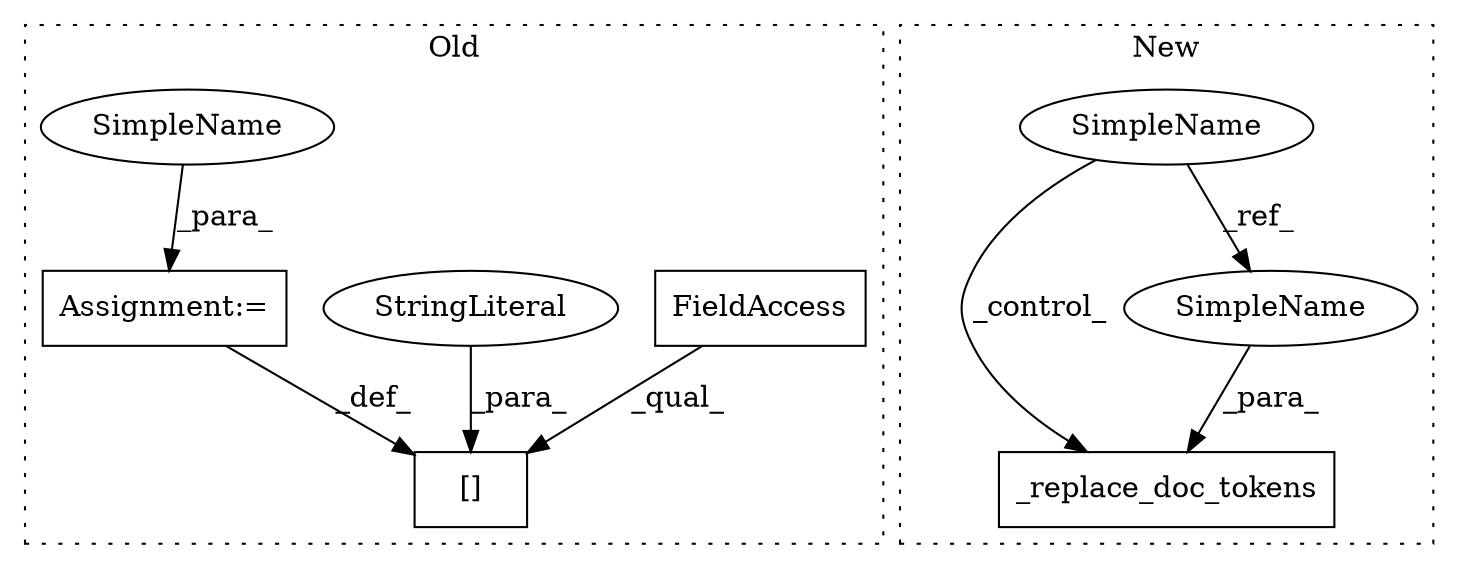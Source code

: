 digraph G {
subgraph cluster0 {
1 [label="[]" a="2" s="15753,15775" l="14,1" shape="box"];
3 [label="FieldAccess" a="22" s="15753" l="13" shape="box"];
4 [label="StringLiteral" a="45" s="15767" l="8" shape="ellipse"];
5 [label="Assignment:=" a="7" s="15776" l="1" shape="box"];
8 [label="SimpleName" a="42" s="15777" l="7" shape="ellipse"];
label = "Old";
style="dotted";
}
subgraph cluster1 {
2 [label="_replace_doc_tokens" a="32" s="15332,15363" l="20,1" shape="box"];
6 [label="SimpleName" a="42" s="15280" l="7" shape="ellipse"];
7 [label="SimpleName" a="42" s="15356" l="7" shape="ellipse"];
label = "New";
style="dotted";
}
3 -> 1 [label="_qual_"];
4 -> 1 [label="_para_"];
5 -> 1 [label="_def_"];
6 -> 2 [label="_control_"];
6 -> 7 [label="_ref_"];
7 -> 2 [label="_para_"];
8 -> 5 [label="_para_"];
}